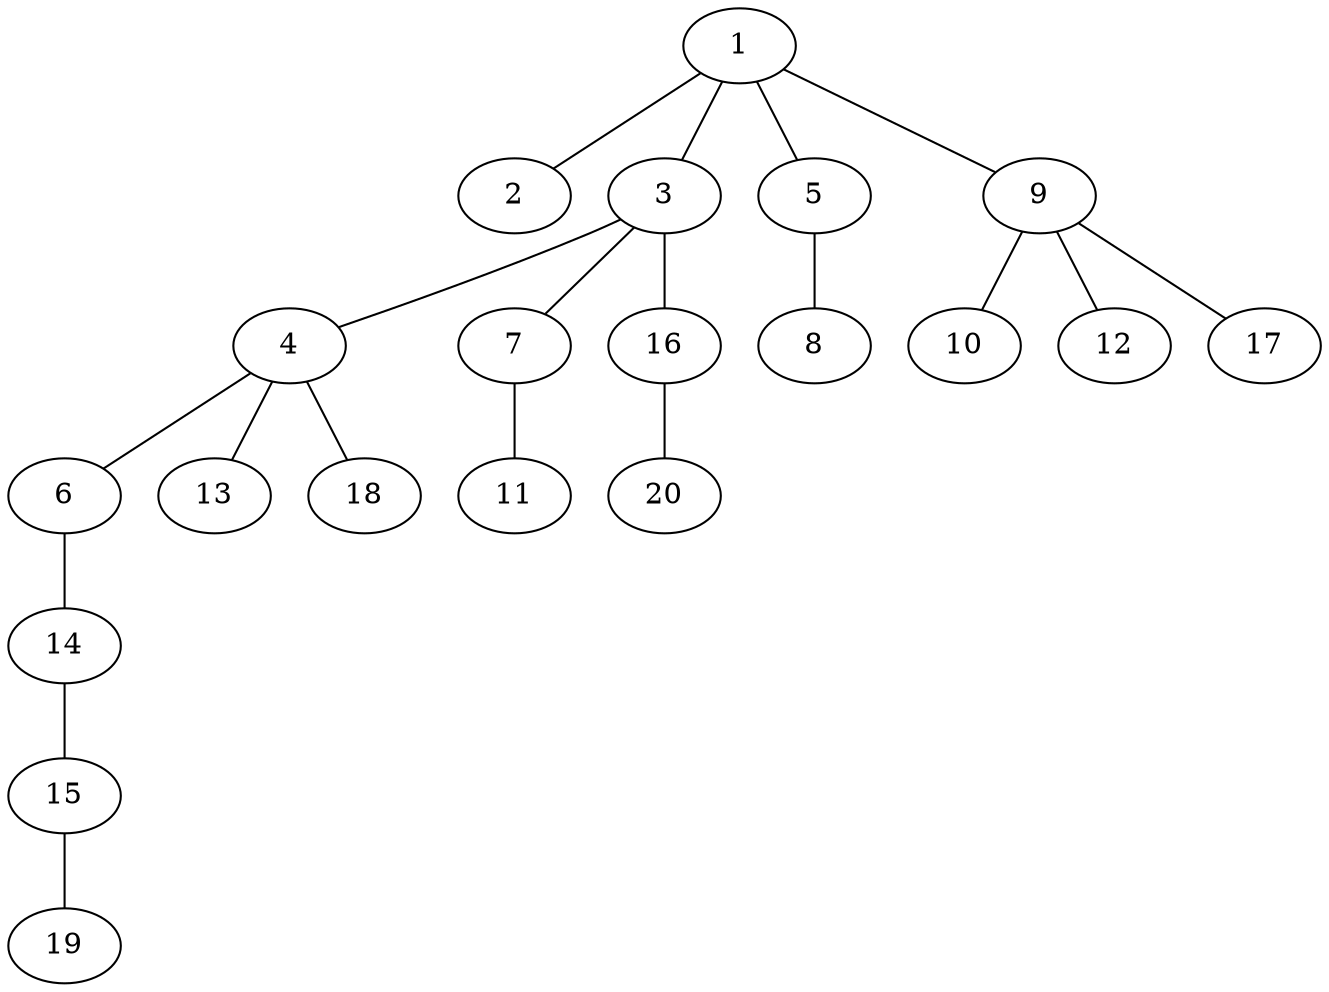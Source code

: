 graph graphname {1--2
1--3
1--5
1--9
3--4
3--7
3--16
4--6
4--13
4--18
5--8
6--14
7--11
9--10
9--12
9--17
14--15
15--19
16--20
}